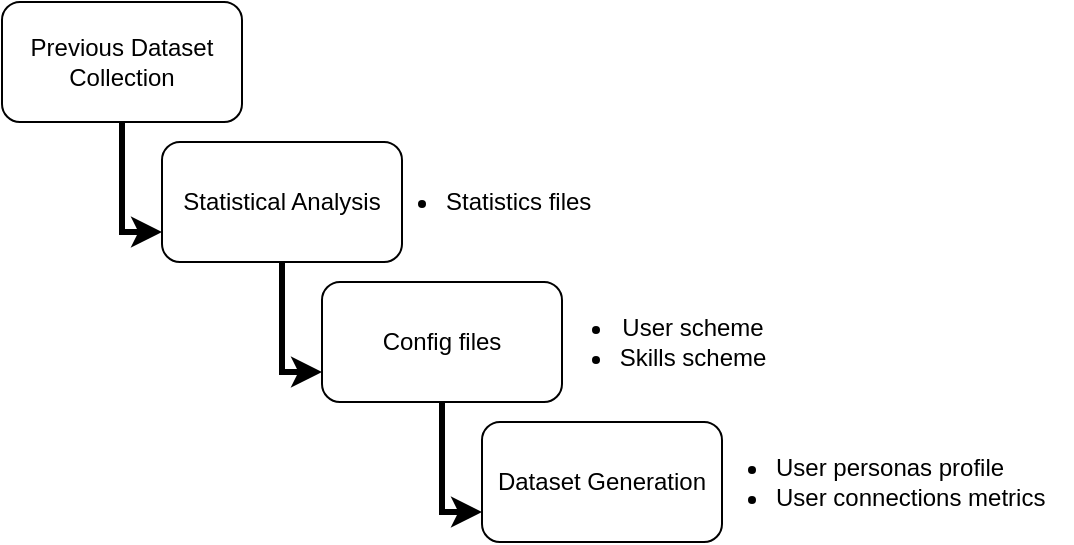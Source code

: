 <mxfile version="14.6.13" type="device"><diagram id="p2ROiXpKG1wQh599e2bY" name="Page-1"><mxGraphModel dx="1113" dy="748" grid="1" gridSize="10" guides="1" tooltips="1" connect="1" arrows="1" fold="1" page="1" pageScale="1" pageWidth="1169" pageHeight="827" math="0" shadow="0"><root><mxCell id="0"/><mxCell id="1" parent="0"/><mxCell id="RnD8_HMH_6ngieGzVDh9-5" style="edgeStyle=orthogonalEdgeStyle;rounded=0;orthogonalLoop=1;jettySize=auto;html=1;exitX=0.5;exitY=1;exitDx=0;exitDy=0;entryX=0;entryY=0.75;entryDx=0;entryDy=0;strokeWidth=3;" edge="1" parent="1" source="RnD8_HMH_6ngieGzVDh9-1" target="RnD8_HMH_6ngieGzVDh9-2"><mxGeometry relative="1" as="geometry"/></mxCell><mxCell id="RnD8_HMH_6ngieGzVDh9-1" value="Previous Dataset Collection" style="rounded=1;whiteSpace=wrap;html=1;" vertex="1" parent="1"><mxGeometry x="240" y="190" width="120" height="60" as="geometry"/></mxCell><mxCell id="RnD8_HMH_6ngieGzVDh9-6" style="edgeStyle=orthogonalEdgeStyle;rounded=0;orthogonalLoop=1;jettySize=auto;html=1;exitX=0.5;exitY=1;exitDx=0;exitDy=0;entryX=0;entryY=0.75;entryDx=0;entryDy=0;strokeWidth=3;" edge="1" parent="1" source="RnD8_HMH_6ngieGzVDh9-2" target="RnD8_HMH_6ngieGzVDh9-3"><mxGeometry relative="1" as="geometry"/></mxCell><mxCell id="RnD8_HMH_6ngieGzVDh9-2" value="Statistical Analysis" style="rounded=1;whiteSpace=wrap;html=1;" vertex="1" parent="1"><mxGeometry x="320" y="260" width="120" height="60" as="geometry"/></mxCell><mxCell id="RnD8_HMH_6ngieGzVDh9-7" style="edgeStyle=orthogonalEdgeStyle;rounded=0;orthogonalLoop=1;jettySize=auto;html=1;exitX=0.5;exitY=1;exitDx=0;exitDy=0;entryX=0;entryY=0.75;entryDx=0;entryDy=0;strokeWidth=3;" edge="1" parent="1" source="RnD8_HMH_6ngieGzVDh9-3" target="RnD8_HMH_6ngieGzVDh9-4"><mxGeometry relative="1" as="geometry"/></mxCell><mxCell id="RnD8_HMH_6ngieGzVDh9-3" value="Config files" style="rounded=1;whiteSpace=wrap;html=1;" vertex="1" parent="1"><mxGeometry x="400" y="330" width="120" height="60" as="geometry"/></mxCell><mxCell id="RnD8_HMH_6ngieGzVDh9-4" value="Dataset Generation" style="rounded=1;whiteSpace=wrap;html=1;" vertex="1" parent="1"><mxGeometry x="480" y="400" width="120" height="60" as="geometry"/></mxCell><mxCell id="RnD8_HMH_6ngieGzVDh9-8" value="&lt;ul&gt;&lt;li&gt;User scheme&lt;/li&gt;&lt;li style=&quot;text-align: left&quot;&gt;Skills scheme&lt;/li&gt;&lt;/ul&gt;" style="text;html=1;align=center;verticalAlign=middle;resizable=0;points=[];autosize=1;strokeColor=none;" vertex="1" parent="1"><mxGeometry x="500" y="330" width="130" height="60" as="geometry"/></mxCell><mxCell id="RnD8_HMH_6ngieGzVDh9-9" value="&lt;ul&gt;&lt;li&gt;Statistics files&lt;/li&gt;&lt;/ul&gt;" style="text;html=1;align=left;verticalAlign=middle;resizable=0;points=[];autosize=1;strokeColor=none;" vertex="1" parent="1"><mxGeometry x="420" y="270" width="130" height="40" as="geometry"/></mxCell><mxCell id="RnD8_HMH_6ngieGzVDh9-10" value="&lt;ul&gt;&lt;li&gt;User personas profile&lt;/li&gt;&lt;li&gt;User connections metrics&lt;/li&gt;&lt;/ul&gt;" style="text;html=1;align=left;verticalAlign=middle;resizable=0;points=[];autosize=1;strokeColor=none;" vertex="1" parent="1"><mxGeometry x="585" y="400" width="190" height="60" as="geometry"/></mxCell></root></mxGraphModel></diagram></mxfile>